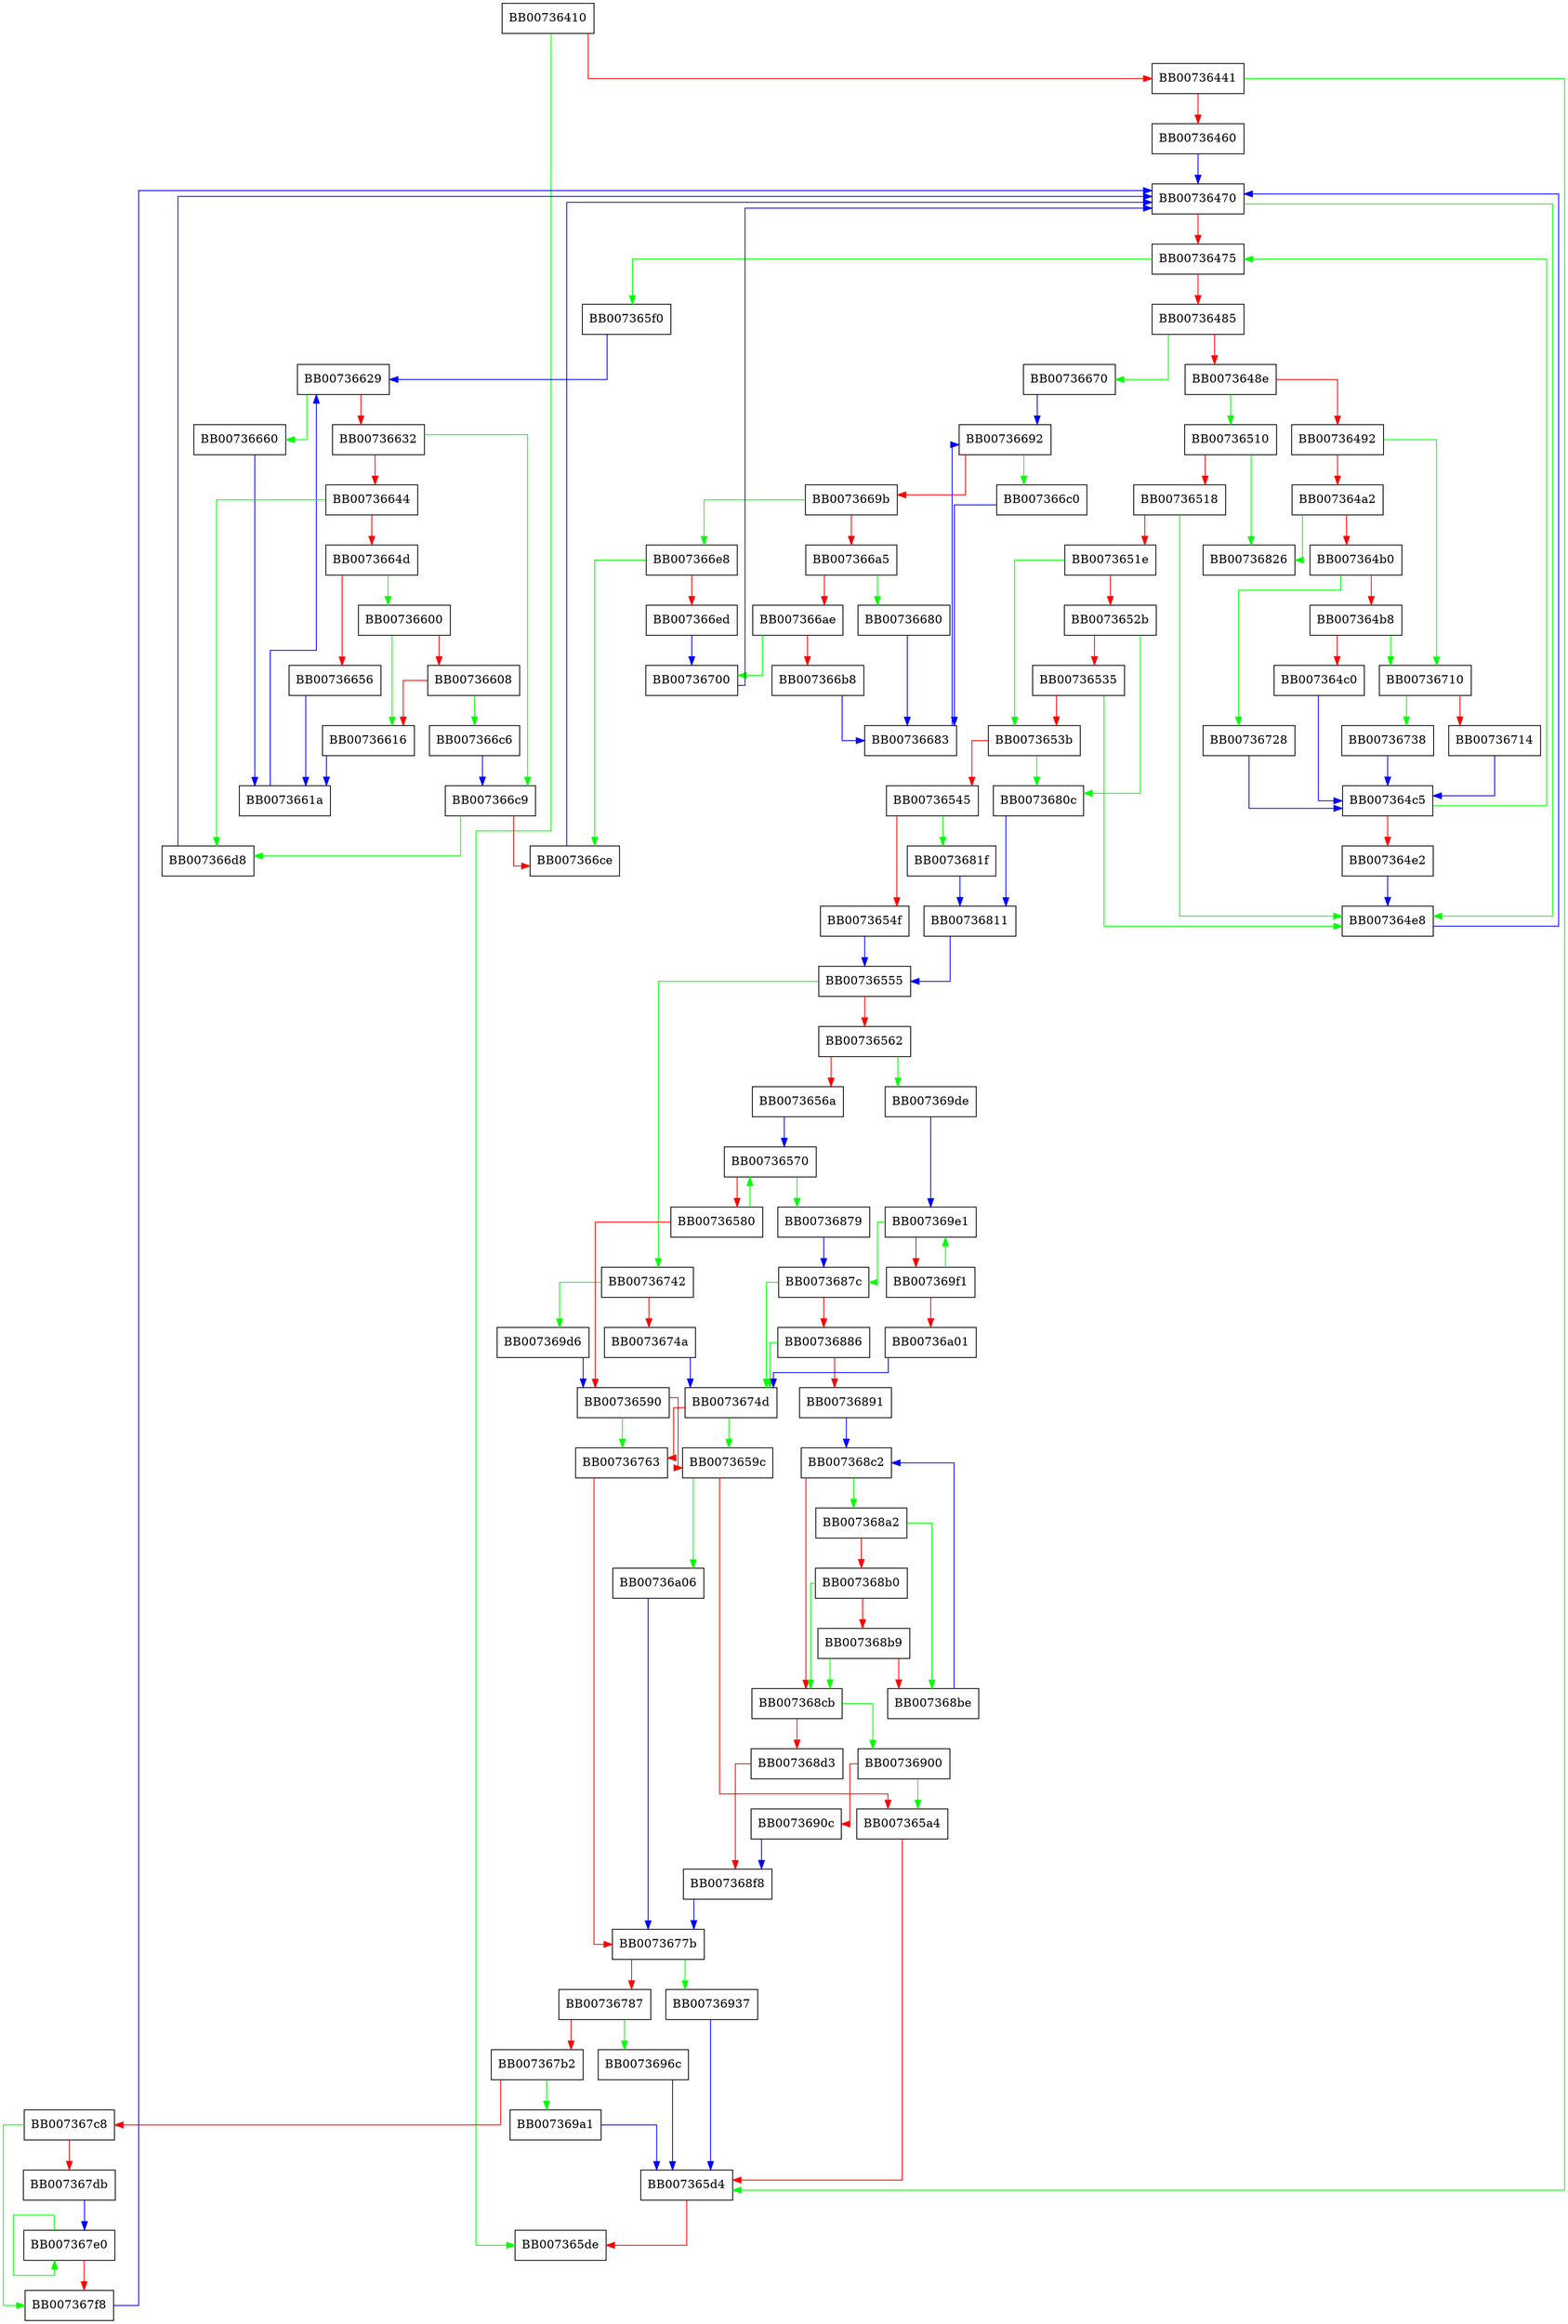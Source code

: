 digraph str_copy {
  node [shape="box"];
  graph [splines=ortho];
  BB00736410 -> BB007365de [color="green"];
  BB00736410 -> BB00736441 [color="red"];
  BB00736441 -> BB007365d4 [color="green"];
  BB00736441 -> BB00736460 [color="red"];
  BB00736460 -> BB00736470 [color="blue"];
  BB00736470 -> BB007364e8 [color="green"];
  BB00736470 -> BB00736475 [color="red"];
  BB00736475 -> BB007365f0 [color="green"];
  BB00736475 -> BB00736485 [color="red"];
  BB00736485 -> BB00736670 [color="green"];
  BB00736485 -> BB0073648e [color="red"];
  BB0073648e -> BB00736510 [color="green"];
  BB0073648e -> BB00736492 [color="red"];
  BB00736492 -> BB00736710 [color="green"];
  BB00736492 -> BB007364a2 [color="red"];
  BB007364a2 -> BB00736826 [color="green"];
  BB007364a2 -> BB007364b0 [color="red"];
  BB007364b0 -> BB00736728 [color="green"];
  BB007364b0 -> BB007364b8 [color="red"];
  BB007364b8 -> BB00736710 [color="green"];
  BB007364b8 -> BB007364c0 [color="red"];
  BB007364c0 -> BB007364c5 [color="blue"];
  BB007364c5 -> BB00736475 [color="green"];
  BB007364c5 -> BB007364e2 [color="red"];
  BB007364e2 -> BB007364e8 [color="blue"];
  BB007364e8 -> BB00736470 [color="blue"];
  BB00736510 -> BB00736826 [color="green"];
  BB00736510 -> BB00736518 [color="red"];
  BB00736518 -> BB007364e8 [color="green"];
  BB00736518 -> BB0073651e [color="red"];
  BB0073651e -> BB0073653b [color="green"];
  BB0073651e -> BB0073652b [color="red"];
  BB0073652b -> BB0073680c [color="green"];
  BB0073652b -> BB00736535 [color="red"];
  BB00736535 -> BB007364e8 [color="green"];
  BB00736535 -> BB0073653b [color="red"];
  BB0073653b -> BB0073680c [color="green"];
  BB0073653b -> BB00736545 [color="red"];
  BB00736545 -> BB0073681f [color="green"];
  BB00736545 -> BB0073654f [color="red"];
  BB0073654f -> BB00736555 [color="blue"];
  BB00736555 -> BB00736742 [color="green"];
  BB00736555 -> BB00736562 [color="red"];
  BB00736562 -> BB007369de [color="green"];
  BB00736562 -> BB0073656a [color="red"];
  BB0073656a -> BB00736570 [color="blue"];
  BB00736570 -> BB00736879 [color="green"];
  BB00736570 -> BB00736580 [color="red"];
  BB00736580 -> BB00736570 [color="green"];
  BB00736580 -> BB00736590 [color="red"];
  BB00736590 -> BB00736763 [color="green"];
  BB00736590 -> BB0073659c [color="red"];
  BB0073659c -> BB00736a06 [color="green"];
  BB0073659c -> BB007365a4 [color="red"];
  BB007365a4 -> BB007365d4 [color="red"];
  BB007365d4 -> BB007365de [color="red"];
  BB007365f0 -> BB00736629 [color="blue"];
  BB00736600 -> BB00736616 [color="green"];
  BB00736600 -> BB00736608 [color="red"];
  BB00736608 -> BB007366c6 [color="green"];
  BB00736608 -> BB00736616 [color="red"];
  BB00736616 -> BB0073661a [color="blue"];
  BB0073661a -> BB00736629 [color="blue"];
  BB00736629 -> BB00736660 [color="green"];
  BB00736629 -> BB00736632 [color="red"];
  BB00736632 -> BB007366c9 [color="green"];
  BB00736632 -> BB00736644 [color="red"];
  BB00736644 -> BB007366d8 [color="green"];
  BB00736644 -> BB0073664d [color="red"];
  BB0073664d -> BB00736600 [color="green"];
  BB0073664d -> BB00736656 [color="red"];
  BB00736656 -> BB0073661a [color="blue"];
  BB00736660 -> BB0073661a [color="blue"];
  BB00736670 -> BB00736692 [color="blue"];
  BB00736680 -> BB00736683 [color="blue"];
  BB00736683 -> BB00736692 [color="blue"];
  BB00736692 -> BB007366c0 [color="green"];
  BB00736692 -> BB0073669b [color="red"];
  BB0073669b -> BB007366e8 [color="green"];
  BB0073669b -> BB007366a5 [color="red"];
  BB007366a5 -> BB00736680 [color="green"];
  BB007366a5 -> BB007366ae [color="red"];
  BB007366ae -> BB00736700 [color="green"];
  BB007366ae -> BB007366b8 [color="red"];
  BB007366b8 -> BB00736683 [color="blue"];
  BB007366c0 -> BB00736683 [color="blue"];
  BB007366c6 -> BB007366c9 [color="blue"];
  BB007366c9 -> BB007366d8 [color="green"];
  BB007366c9 -> BB007366ce [color="red"];
  BB007366ce -> BB00736470 [color="blue"];
  BB007366d8 -> BB00736470 [color="blue"];
  BB007366e8 -> BB007366ce [color="green"];
  BB007366e8 -> BB007366ed [color="red"];
  BB007366ed -> BB00736700 [color="blue"];
  BB00736700 -> BB00736470 [color="blue"];
  BB00736710 -> BB00736738 [color="green"];
  BB00736710 -> BB00736714 [color="red"];
  BB00736714 -> BB007364c5 [color="blue"];
  BB00736728 -> BB007364c5 [color="blue"];
  BB00736738 -> BB007364c5 [color="blue"];
  BB00736742 -> BB007369d6 [color="green"];
  BB00736742 -> BB0073674a [color="red"];
  BB0073674a -> BB0073674d [color="blue"];
  BB0073674d -> BB0073659c [color="green"];
  BB0073674d -> BB00736763 [color="red"];
  BB00736763 -> BB0073677b [color="red"];
  BB0073677b -> BB00736937 [color="green"];
  BB0073677b -> BB00736787 [color="red"];
  BB00736787 -> BB0073696c [color="green"];
  BB00736787 -> BB007367b2 [color="red"];
  BB007367b2 -> BB007369a1 [color="green"];
  BB007367b2 -> BB007367c8 [color="red"];
  BB007367c8 -> BB007367f8 [color="green"];
  BB007367c8 -> BB007367db [color="red"];
  BB007367db -> BB007367e0 [color="blue"];
  BB007367e0 -> BB007367e0 [color="green"];
  BB007367e0 -> BB007367f8 [color="red"];
  BB007367f8 -> BB00736470 [color="blue"];
  BB0073680c -> BB00736811 [color="blue"];
  BB00736811 -> BB00736555 [color="blue"];
  BB0073681f -> BB00736811 [color="blue"];
  BB00736879 -> BB0073687c [color="blue"];
  BB0073687c -> BB0073674d [color="green"];
  BB0073687c -> BB00736886 [color="red"];
  BB00736886 -> BB0073674d [color="green"];
  BB00736886 -> BB00736891 [color="red"];
  BB00736891 -> BB007368c2 [color="blue"];
  BB007368a2 -> BB007368be [color="green"];
  BB007368a2 -> BB007368b0 [color="red"];
  BB007368b0 -> BB007368cb [color="green"];
  BB007368b0 -> BB007368b9 [color="red"];
  BB007368b9 -> BB007368cb [color="green"];
  BB007368b9 -> BB007368be [color="red"];
  BB007368be -> BB007368c2 [color="blue"];
  BB007368c2 -> BB007368a2 [color="green"];
  BB007368c2 -> BB007368cb [color="red"];
  BB007368cb -> BB00736900 [color="green"];
  BB007368cb -> BB007368d3 [color="red"];
  BB007368d3 -> BB007368f8 [color="red"];
  BB007368f8 -> BB0073677b [color="blue"];
  BB00736900 -> BB007365a4 [color="green"];
  BB00736900 -> BB0073690c [color="red"];
  BB0073690c -> BB007368f8 [color="blue"];
  BB00736937 -> BB007365d4 [color="blue"];
  BB0073696c -> BB007365d4 [color="blue"];
  BB007369a1 -> BB007365d4 [color="blue"];
  BB007369d6 -> BB00736590 [color="blue"];
  BB007369de -> BB007369e1 [color="blue"];
  BB007369e1 -> BB0073687c [color="green"];
  BB007369e1 -> BB007369f1 [color="red"];
  BB007369f1 -> BB007369e1 [color="green"];
  BB007369f1 -> BB00736a01 [color="red"];
  BB00736a01 -> BB0073674d [color="blue"];
  BB00736a06 -> BB0073677b [color="blue"];
}